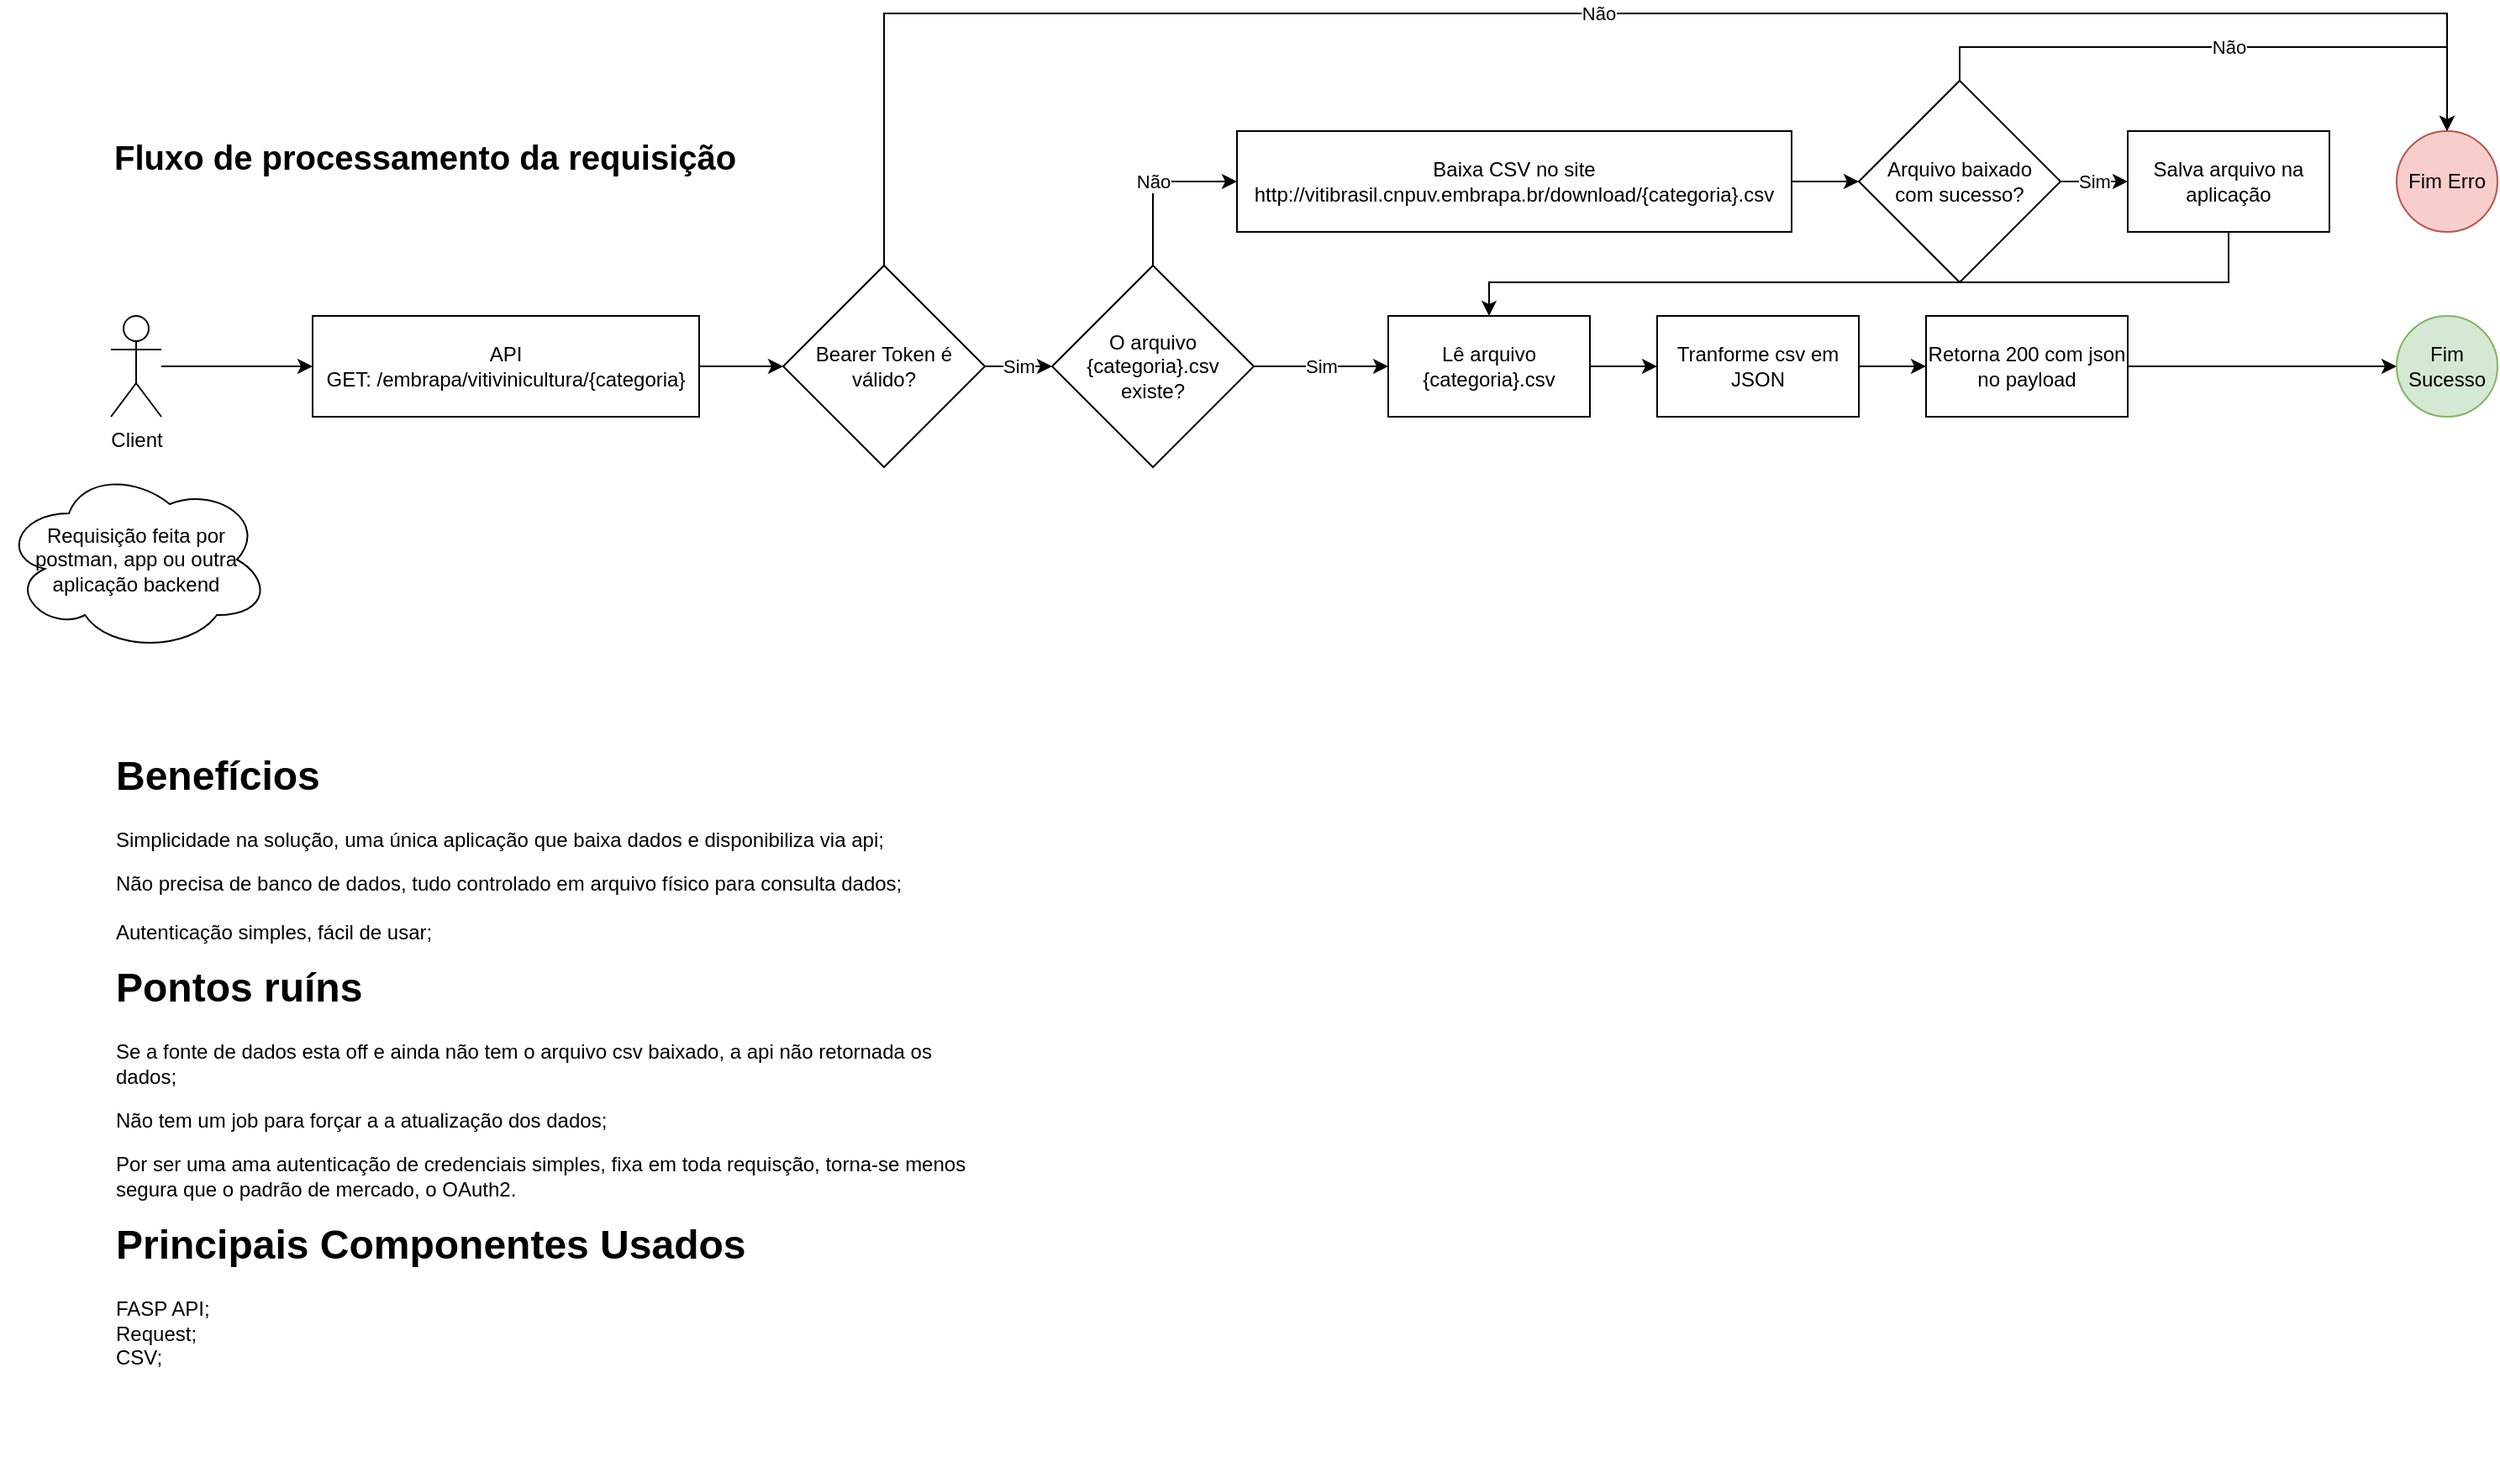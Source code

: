 <mxfile version="26.0.5">
  <diagram name="Page-1" id="FrGontYNFCra-DEAx2VX">
    <mxGraphModel grid="0" page="1" gridSize="10" guides="0" tooltips="1" connect="1" arrows="1" fold="1" pageScale="1" pageWidth="850" pageHeight="1100" math="0" shadow="0">
      <root>
        <mxCell id="0" />
        <mxCell id="1" parent="0" />
        <mxCell id="ZoZDewvbO3Nmt_wSfQS6-29" style="edgeStyle=orthogonalEdgeStyle;rounded=0;orthogonalLoop=1;jettySize=auto;html=1;entryX=0;entryY=0.5;entryDx=0;entryDy=0;" edge="1" parent="1" source="ZoZDewvbO3Nmt_wSfQS6-1" target="ZoZDewvbO3Nmt_wSfQS6-27">
          <mxGeometry relative="1" as="geometry" />
        </mxCell>
        <mxCell id="ZoZDewvbO3Nmt_wSfQS6-1" value="API&lt;br&gt;GET: /embrapa/vitivinicultura/{categoria}" style="rounded=0;whiteSpace=wrap;html=1;" vertex="1" parent="1">
          <mxGeometry x="320" y="270" width="230" height="60" as="geometry" />
        </mxCell>
        <mxCell id="ZoZDewvbO3Nmt_wSfQS6-6" style="edgeStyle=orthogonalEdgeStyle;rounded=0;orthogonalLoop=1;jettySize=auto;html=1;" edge="1" parent="1" source="ZoZDewvbO3Nmt_wSfQS6-2" target="ZoZDewvbO3Nmt_wSfQS6-1">
          <mxGeometry relative="1" as="geometry" />
        </mxCell>
        <mxCell id="ZoZDewvbO3Nmt_wSfQS6-2" value="Client" style="shape=umlActor;verticalLabelPosition=bottom;verticalAlign=top;html=1;outlineConnect=0;" vertex="1" parent="1">
          <mxGeometry x="200" y="270" width="30" height="60" as="geometry" />
        </mxCell>
        <mxCell id="ZoZDewvbO3Nmt_wSfQS6-12" value="Não" style="edgeStyle=orthogonalEdgeStyle;rounded=0;orthogonalLoop=1;jettySize=auto;html=1;entryX=0;entryY=0.5;entryDx=0;entryDy=0;" edge="1" parent="1" source="ZoZDewvbO3Nmt_wSfQS6-7" target="ZoZDewvbO3Nmt_wSfQS6-9">
          <mxGeometry relative="1" as="geometry" />
        </mxCell>
        <mxCell id="ZoZDewvbO3Nmt_wSfQS6-16" value="Sim" style="edgeStyle=orthogonalEdgeStyle;rounded=0;orthogonalLoop=1;jettySize=auto;html=1;entryX=0;entryY=0.5;entryDx=0;entryDy=0;" edge="1" parent="1" source="ZoZDewvbO3Nmt_wSfQS6-7" target="ZoZDewvbO3Nmt_wSfQS6-13">
          <mxGeometry relative="1" as="geometry" />
        </mxCell>
        <mxCell id="ZoZDewvbO3Nmt_wSfQS6-7" value="O arquivo {categoria}.csv existe?" style="rhombus;whiteSpace=wrap;html=1;" vertex="1" parent="1">
          <mxGeometry x="760" y="240" width="120" height="120" as="geometry" />
        </mxCell>
        <mxCell id="ZoZDewvbO3Nmt_wSfQS6-11" style="edgeStyle=orthogonalEdgeStyle;rounded=0;orthogonalLoop=1;jettySize=auto;html=1;entryX=0;entryY=0.5;entryDx=0;entryDy=0;" edge="1" parent="1" source="ZoZDewvbO3Nmt_wSfQS6-9" target="ZoZDewvbO3Nmt_wSfQS6-20">
          <mxGeometry relative="1" as="geometry" />
        </mxCell>
        <mxCell id="ZoZDewvbO3Nmt_wSfQS6-9" value="Baixa CSV no site http://vitibrasil.cnpuv.embrapa.br/download/{categoria}.csv" style="rounded=0;whiteSpace=wrap;html=1;" vertex="1" parent="1">
          <mxGeometry x="870" y="160" width="330" height="60" as="geometry" />
        </mxCell>
        <mxCell id="ZoZDewvbO3Nmt_wSfQS6-19" style="edgeStyle=orthogonalEdgeStyle;rounded=0;orthogonalLoop=1;jettySize=auto;html=1;entryX=0.5;entryY=0;entryDx=0;entryDy=0;" edge="1" parent="1" source="ZoZDewvbO3Nmt_wSfQS6-10" target="ZoZDewvbO3Nmt_wSfQS6-13">
          <mxGeometry relative="1" as="geometry">
            <Array as="points">
              <mxPoint x="1300" y="250" />
              <mxPoint x="980" y="250" />
            </Array>
          </mxGeometry>
        </mxCell>
        <mxCell id="ZoZDewvbO3Nmt_wSfQS6-10" value="Salva arquivo na aplicação" style="rounded=0;whiteSpace=wrap;html=1;" vertex="1" parent="1">
          <mxGeometry x="1400" y="160" width="120" height="60" as="geometry" />
        </mxCell>
        <mxCell id="ZoZDewvbO3Nmt_wSfQS6-17" style="edgeStyle=orthogonalEdgeStyle;rounded=0;orthogonalLoop=1;jettySize=auto;html=1;entryX=0;entryY=0.5;entryDx=0;entryDy=0;" edge="1" parent="1" source="ZoZDewvbO3Nmt_wSfQS6-13" target="ZoZDewvbO3Nmt_wSfQS6-14">
          <mxGeometry relative="1" as="geometry" />
        </mxCell>
        <mxCell id="ZoZDewvbO3Nmt_wSfQS6-13" value="Lê arquivo {categoria}.csv" style="rounded=0;whiteSpace=wrap;html=1;" vertex="1" parent="1">
          <mxGeometry x="960" y="270" width="120" height="60" as="geometry" />
        </mxCell>
        <mxCell id="ZoZDewvbO3Nmt_wSfQS6-18" style="edgeStyle=orthogonalEdgeStyle;rounded=0;orthogonalLoop=1;jettySize=auto;html=1;entryX=0;entryY=0.5;entryDx=0;entryDy=0;" edge="1" parent="1" source="ZoZDewvbO3Nmt_wSfQS6-14" target="ZoZDewvbO3Nmt_wSfQS6-15">
          <mxGeometry relative="1" as="geometry" />
        </mxCell>
        <mxCell id="ZoZDewvbO3Nmt_wSfQS6-14" value="Tranforme csv em JSON" style="rounded=0;whiteSpace=wrap;html=1;" vertex="1" parent="1">
          <mxGeometry x="1120" y="270" width="120" height="60" as="geometry" />
        </mxCell>
        <mxCell id="ZoZDewvbO3Nmt_wSfQS6-23" style="edgeStyle=orthogonalEdgeStyle;rounded=0;orthogonalLoop=1;jettySize=auto;html=1;entryX=0;entryY=0.5;entryDx=0;entryDy=0;" edge="1" parent="1" source="ZoZDewvbO3Nmt_wSfQS6-15" target="ZoZDewvbO3Nmt_wSfQS6-22">
          <mxGeometry relative="1" as="geometry" />
        </mxCell>
        <mxCell id="ZoZDewvbO3Nmt_wSfQS6-15" value="Retorna 200 com json no payload" style="rounded=0;whiteSpace=wrap;html=1;" vertex="1" parent="1">
          <mxGeometry x="1280" y="270" width="120" height="60" as="geometry" />
        </mxCell>
        <mxCell id="ZoZDewvbO3Nmt_wSfQS6-21" value="Sim" style="edgeStyle=orthogonalEdgeStyle;rounded=0;orthogonalLoop=1;jettySize=auto;html=1;exitX=1;exitY=0.5;exitDx=0;exitDy=0;entryX=0;entryY=0.5;entryDx=0;entryDy=0;" edge="1" parent="1" source="ZoZDewvbO3Nmt_wSfQS6-20" target="ZoZDewvbO3Nmt_wSfQS6-10">
          <mxGeometry relative="1" as="geometry" />
        </mxCell>
        <mxCell id="ZoZDewvbO3Nmt_wSfQS6-25" value="Não" style="edgeStyle=orthogonalEdgeStyle;rounded=0;orthogonalLoop=1;jettySize=auto;html=1;entryX=0.5;entryY=0;entryDx=0;entryDy=0;" edge="1" parent="1" source="ZoZDewvbO3Nmt_wSfQS6-20" target="ZoZDewvbO3Nmt_wSfQS6-24">
          <mxGeometry relative="1" as="geometry">
            <Array as="points">
              <mxPoint x="1300" y="110" />
              <mxPoint x="1590" y="110" />
            </Array>
          </mxGeometry>
        </mxCell>
        <mxCell id="ZoZDewvbO3Nmt_wSfQS6-20" value="Arquivo baixado&lt;br&gt;com sucesso?" style="rhombus;whiteSpace=wrap;html=1;" vertex="1" parent="1">
          <mxGeometry x="1240" y="130" width="120" height="120" as="geometry" />
        </mxCell>
        <mxCell id="ZoZDewvbO3Nmt_wSfQS6-22" value="Fim Sucesso" style="ellipse;whiteSpace=wrap;html=1;aspect=fixed;fillColor=#d5e8d4;strokeColor=#82b366;" vertex="1" parent="1">
          <mxGeometry x="1560" y="270" width="60" height="60" as="geometry" />
        </mxCell>
        <mxCell id="ZoZDewvbO3Nmt_wSfQS6-24" value="Fim Erro" style="ellipse;whiteSpace=wrap;html=1;aspect=fixed;fillColor=#f8cecc;strokeColor=#b85450;" vertex="1" parent="1">
          <mxGeometry x="1560" y="160" width="60" height="60" as="geometry" />
        </mxCell>
        <mxCell id="ZoZDewvbO3Nmt_wSfQS6-26" value="Fluxo de processamento da requisição" style="text;html=1;align=left;verticalAlign=middle;whiteSpace=wrap;rounded=0;fontSize=20;fontStyle=1" vertex="1" parent="1">
          <mxGeometry x="200" y="160" width="410" height="29" as="geometry" />
        </mxCell>
        <mxCell id="ZoZDewvbO3Nmt_wSfQS6-30" value="Sim" style="edgeStyle=orthogonalEdgeStyle;rounded=0;orthogonalLoop=1;jettySize=auto;html=1;entryX=0;entryY=0.5;entryDx=0;entryDy=0;" edge="1" parent="1" source="ZoZDewvbO3Nmt_wSfQS6-27" target="ZoZDewvbO3Nmt_wSfQS6-7">
          <mxGeometry relative="1" as="geometry" />
        </mxCell>
        <mxCell id="ZoZDewvbO3Nmt_wSfQS6-31" value="Não" style="edgeStyle=orthogonalEdgeStyle;rounded=0;orthogonalLoop=1;jettySize=auto;html=1;entryX=0.5;entryY=0;entryDx=0;entryDy=0;" edge="1" parent="1" source="ZoZDewvbO3Nmt_wSfQS6-27" target="ZoZDewvbO3Nmt_wSfQS6-24">
          <mxGeometry relative="1" as="geometry">
            <Array as="points">
              <mxPoint x="660" y="90" />
              <mxPoint x="1590" y="90" />
            </Array>
          </mxGeometry>
        </mxCell>
        <mxCell id="ZoZDewvbO3Nmt_wSfQS6-27" value="Bearer Token é válido?" style="rhombus;whiteSpace=wrap;html=1;" vertex="1" parent="1">
          <mxGeometry x="600" y="240" width="120" height="120" as="geometry" />
        </mxCell>
        <mxCell id="ZoZDewvbO3Nmt_wSfQS6-32" value="Requisição feita por postman, app ou outra aplicação backend" style="ellipse;shape=cloud;whiteSpace=wrap;html=1;" vertex="1" parent="1">
          <mxGeometry x="135" y="360" width="160" height="110" as="geometry" />
        </mxCell>
        <mxCell id="ZoZDewvbO3Nmt_wSfQS6-34" value="&lt;h1 style=&quot;margin-top: 0px;&quot;&gt;Benefícios&lt;/h1&gt;&lt;p&gt;Simplicidade na solução, uma única aplicação que baixa dados e disponibiliza via api;&lt;/p&gt;&lt;p&gt;Não precisa de banco de dados, tudo controlado em arquivo físico para consulta dados;&lt;br&gt;&lt;br&gt;Autenticação simples, fácil de usar;&lt;/p&gt;&lt;h1 style=&quot;margin-top: 0px;&quot;&gt;Pontos ruíns&lt;/h1&gt;&lt;p&gt;Se a fonte de dados esta off e ainda não tem o arquivo csv baixado, a api não retornada os dados;&lt;/p&gt;&lt;p&gt;Não tem um job para forçar a a atualização dos dados;&lt;/p&gt;&lt;p&gt;Por ser uma ama autenticação de credenciais simples, fixa em toda requisção, torna-se menos segura que o padrão de mercado, o OAuth2.&lt;/p&gt;&lt;h1 style=&quot;margin-top: 0px;&quot;&gt;Principais Componentes Usados&lt;/h1&gt;&lt;p&gt;FASP API;&lt;br&gt;Request;&lt;br&gt;CSV;&lt;/p&gt;&lt;p&gt;&lt;br&gt;&lt;/p&gt;" style="text;html=1;whiteSpace=wrap;overflow=hidden;rounded=0;" vertex="1" parent="1">
          <mxGeometry x="201" y="523" width="511" height="425" as="geometry" />
        </mxCell>
      </root>
    </mxGraphModel>
  </diagram>
</mxfile>
